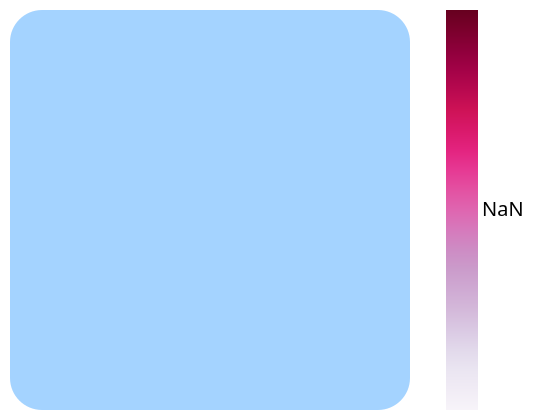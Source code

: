 {
  "transform": [
    {
      "lookup": "id",
      "from": {
        "data": {
          "values": []
        },
        "key": "_id",
        "fields": ["value"]
      },
      "default": "0"
    }
  ],
  "projection": {"type": "mercator"},
  "mark": {"type": "geoshape", "stroke": "grey", "cursor": "crosshair"},
  "encoding": {
    "color": {
      "condition": {
        "selection": "maps", "value": "#4eb3d3"
      },
      "field": "value",
      "type": "quantitative",
      "scale": {
        "range": [
          "#f7f4f9",
          "#e7e1ef",
          "#d4b9da",
          "#c994c7",
          "#df65b0",
          "#e7298a",
          "#ce1256",
          "#980043",
          "#67001f"
        ]
      },
      "legend": {
        "title": ""
      }
    }
  },
  "selection": {
    "maps": {
      "type": "multi",
      "on": "mouseover", "empty": "none"
    }
  },
  "view": {"fill": "#a4d3ff", "cornerRadius": 16, "cursor": "crosshair"}
}
